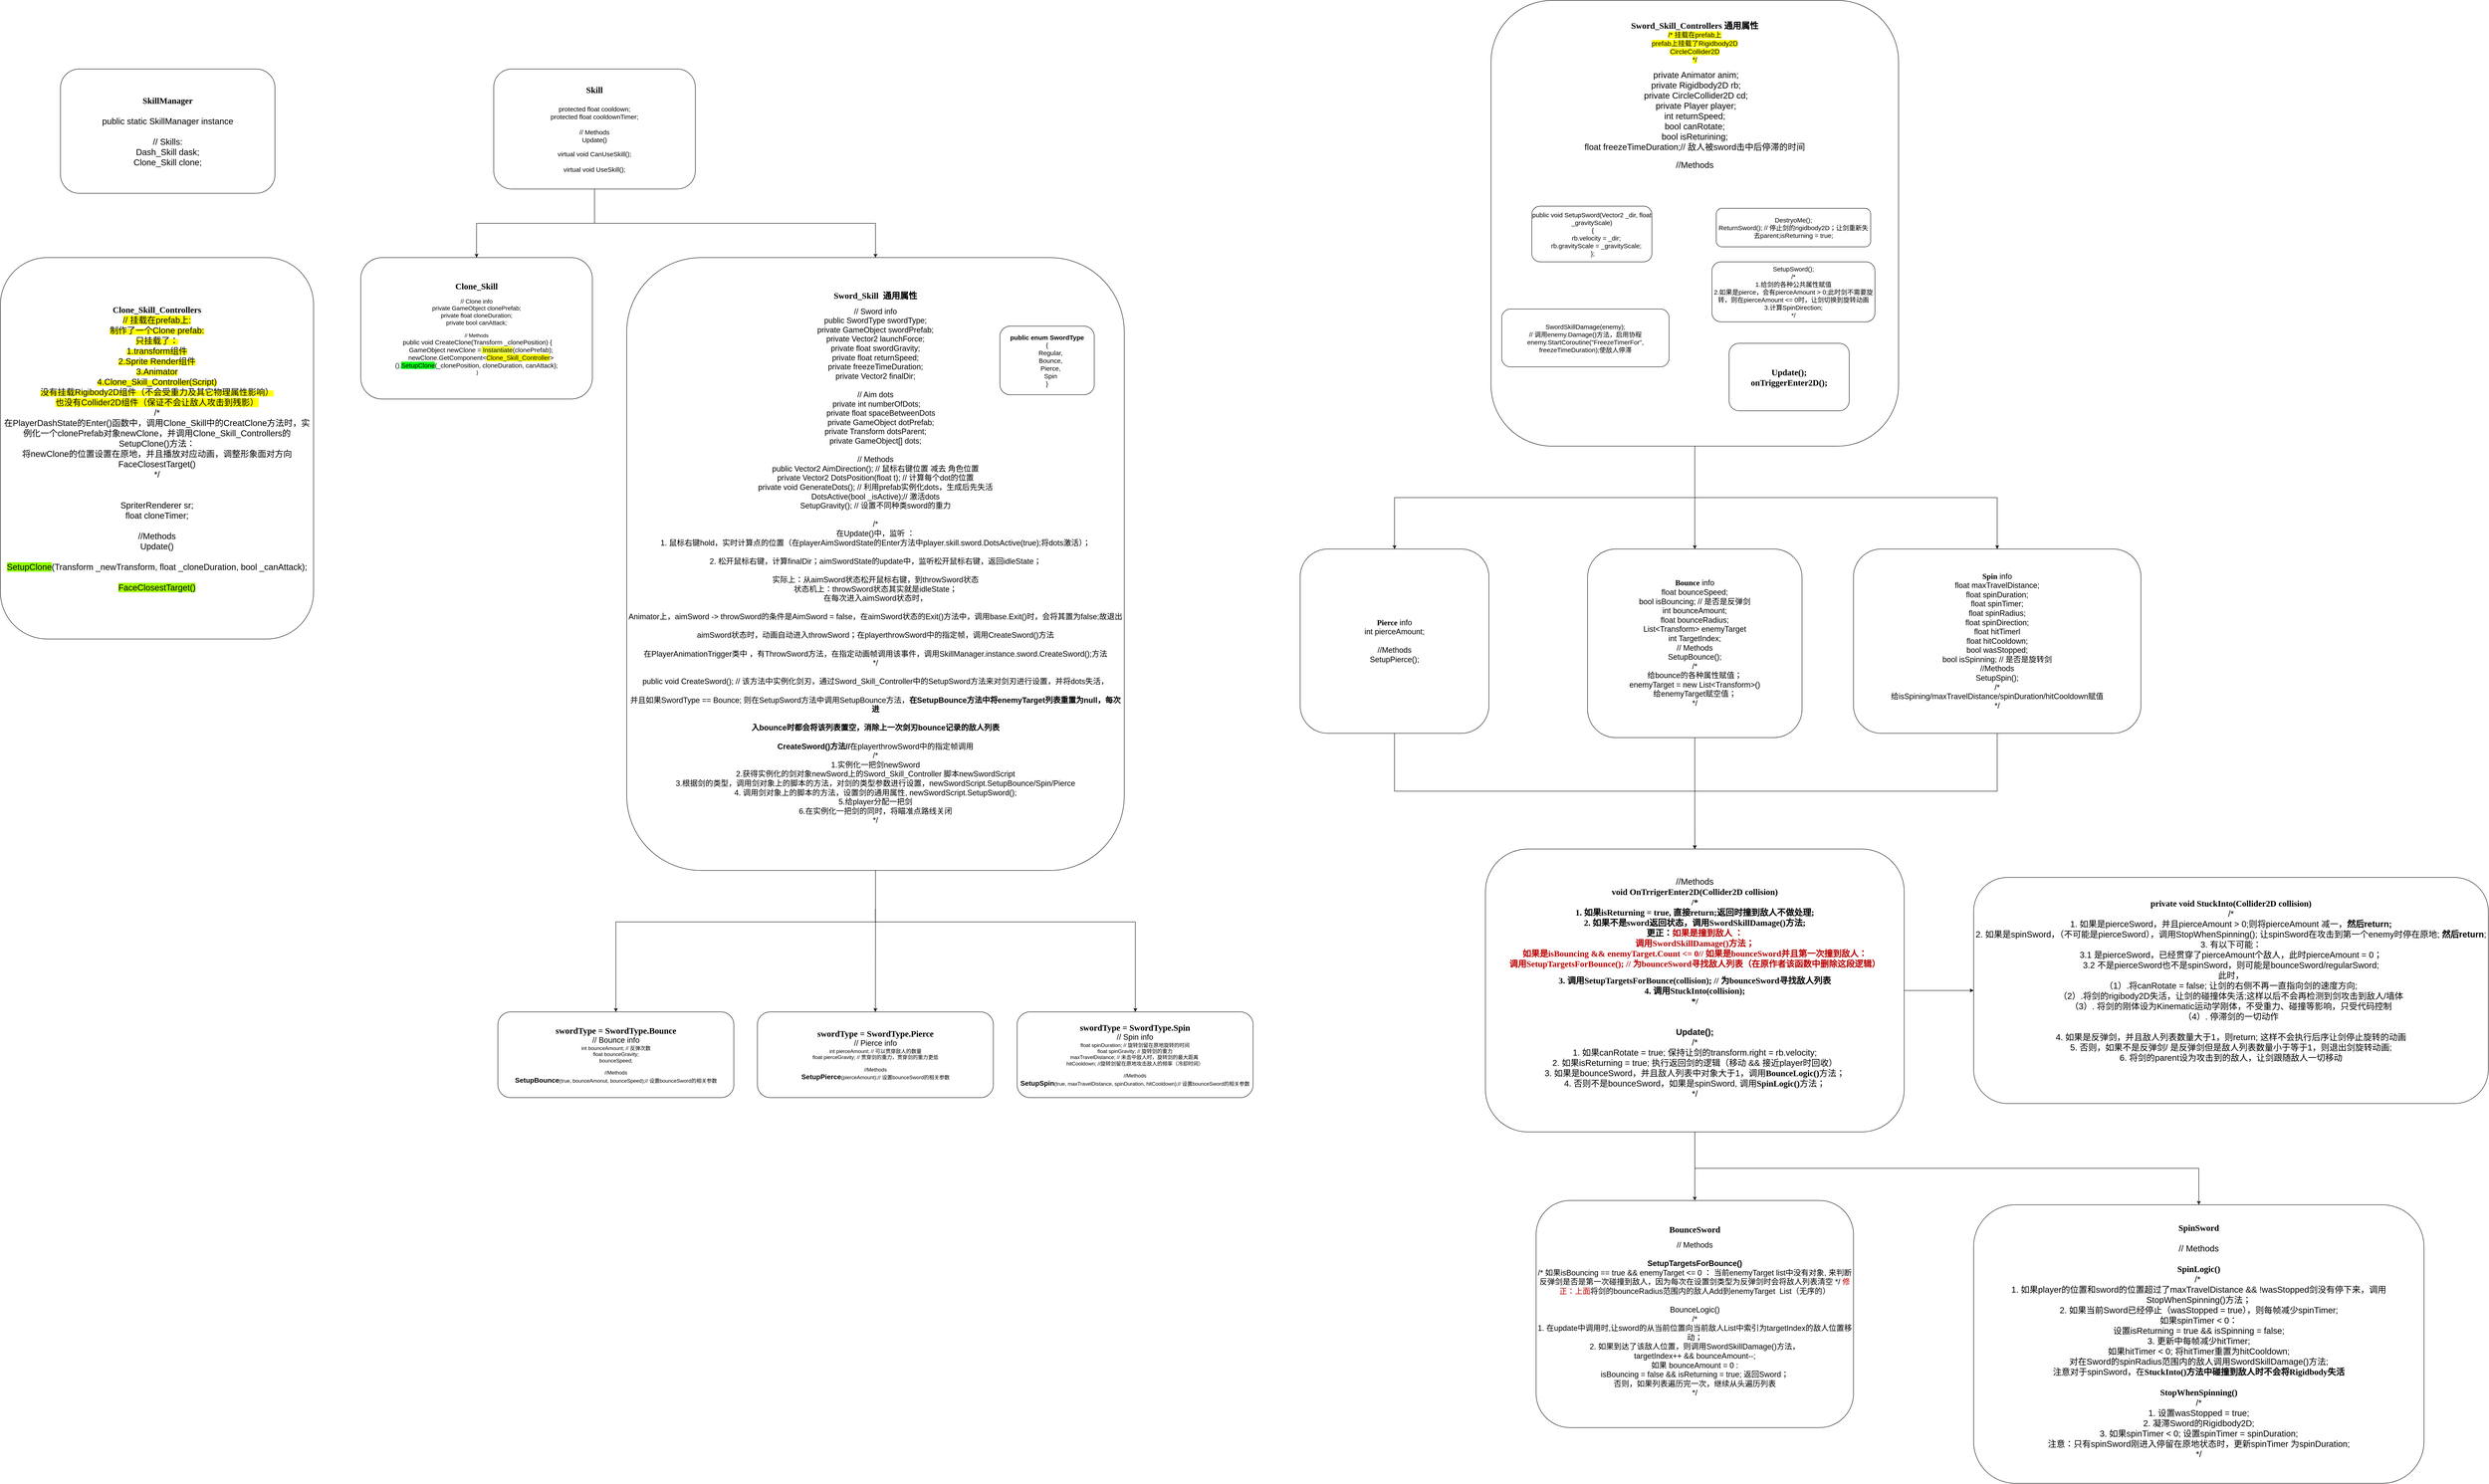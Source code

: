<mxfile version="26.2.13">
  <diagram name="第 1 页" id="-2ZJdPU1EGzkgh0zn1c5">
    <mxGraphModel dx="6414" dy="3759" grid="1" gridSize="10" guides="1" tooltips="1" connect="1" arrows="1" fold="1" page="1" pageScale="1" pageWidth="827" pageHeight="1169" math="0" shadow="0">
      <root>
        <mxCell id="0" />
        <mxCell id="1" parent="0" />
        <mxCell id="gPpyHjLKl8rGHEcK-XGe-1" value="&lt;b&gt;&lt;font face=&quot;Comic Sans MS&quot; style=&quot;font-size: 20px;&quot;&gt;SkillManager&lt;/font&gt;&lt;/b&gt;&lt;div&gt;&lt;font style=&quot;font-size: 20px;&quot; face=&quot;Comic Sans MS&quot;&gt;&lt;b&gt;&lt;br&gt;&lt;/b&gt;&lt;/font&gt;&lt;div&gt;&lt;font style=&quot;font-size: 20px;&quot;&gt;public static SkillManager instance&lt;/font&gt;&lt;/div&gt;&lt;div&gt;&lt;font style=&quot;font-size: 20px;&quot;&gt;&lt;br&gt;&lt;/font&gt;&lt;/div&gt;&lt;div&gt;&lt;font style=&quot;font-size: 20px;&quot;&gt;// Skills:&lt;/font&gt;&lt;/div&gt;&lt;div&gt;&lt;font style=&quot;font-size: 20px;&quot;&gt;Dash_Skill dask;&lt;/font&gt;&lt;/div&gt;&lt;div&gt;&lt;font style=&quot;font-size: 20px;&quot;&gt;Clone_Skill clone;&lt;/font&gt;&lt;/div&gt;&lt;/div&gt;" style="rounded=1;whiteSpace=wrap;html=1;" vertex="1" parent="1">
          <mxGeometry x="-990" y="30" width="500" height="290" as="geometry" />
        </mxCell>
        <mxCell id="gPpyHjLKl8rGHEcK-XGe-7" style="edgeStyle=orthogonalEdgeStyle;rounded=0;orthogonalLoop=1;jettySize=auto;html=1;" edge="1" parent="1" source="gPpyHjLKl8rGHEcK-XGe-6" target="gPpyHjLKl8rGHEcK-XGe-2">
          <mxGeometry relative="1" as="geometry" />
        </mxCell>
        <mxCell id="gPpyHjLKl8rGHEcK-XGe-11" style="edgeStyle=orthogonalEdgeStyle;rounded=0;orthogonalLoop=1;jettySize=auto;html=1;" edge="1" parent="1" source="gPpyHjLKl8rGHEcK-XGe-6" target="gPpyHjLKl8rGHEcK-XGe-9">
          <mxGeometry relative="1" as="geometry" />
        </mxCell>
        <mxCell id="gPpyHjLKl8rGHEcK-XGe-6" value="&lt;font face=&quot;Comic Sans MS&quot;&gt;&lt;span style=&quot;font-size: 20px;&quot;&gt;&lt;b&gt;Skill&lt;/b&gt;&lt;/span&gt;&lt;/font&gt;&lt;div&gt;&lt;font face=&quot;Comic Sans MS&quot;&gt;&lt;span style=&quot;font-size: 20px;&quot;&gt;&lt;b&gt;&lt;br&gt;&lt;/b&gt;&lt;/span&gt;&lt;/font&gt;&lt;div&gt;&lt;font style=&quot;font-size: 15px;&quot;&gt;protected float cooldown;&lt;/font&gt;&lt;/div&gt;&lt;div&gt;&lt;font style=&quot;font-size: 15px;&quot;&gt;protected float cooldownTimer;&lt;/font&gt;&lt;/div&gt;&lt;div&gt;&lt;font style=&quot;font-size: 15px;&quot;&gt;&lt;br&gt;&lt;/font&gt;&lt;/div&gt;&lt;div&gt;&lt;span style=&quot;font-size: 15px;&quot;&gt;// Methods&lt;/span&gt;&lt;/div&gt;&lt;div&gt;&lt;span style=&quot;font-size: 15px;&quot;&gt;Update()&lt;/span&gt;&lt;/div&gt;&lt;div&gt;&lt;br&gt;&lt;/div&gt;&lt;div&gt;&lt;font style=&quot;font-size: 15px;&quot;&gt;virtual void CanUseSkill();&lt;/font&gt;&lt;/div&gt;&lt;div&gt;&lt;span style=&quot;font-size: 15px;&quot;&gt;&lt;br&gt;&lt;/span&gt;&lt;/div&gt;&lt;div&gt;&lt;span style=&quot;font-size: 15px;&quot;&gt;virtual void UseSkill();&lt;/span&gt;&lt;/div&gt;&lt;/div&gt;" style="rounded=1;whiteSpace=wrap;html=1;" vertex="1" parent="1">
          <mxGeometry x="20" y="30" width="470" height="280" as="geometry" />
        </mxCell>
        <mxCell id="gPpyHjLKl8rGHEcK-XGe-2" value="&lt;font face=&quot;Comic Sans MS&quot; style=&quot;font-size: 20px;&quot;&gt;&lt;b&gt;Clone_Skill&lt;/b&gt;&lt;/font&gt;&lt;div&gt;&lt;br&gt;&lt;/div&gt;&lt;div&gt;&lt;font style=&quot;font-size: 14px;&quot;&gt;// Clone info&lt;/font&gt;&lt;/div&gt;&lt;div&gt;&lt;font style=&quot;font-size: 14px;&quot;&gt;private GameObject clonePrefab;&lt;/font&gt;&lt;/div&gt;&lt;div&gt;&lt;font style=&quot;font-size: 14px;&quot;&gt;private float cloneDuration;&lt;/font&gt;&lt;/div&gt;&lt;div&gt;&lt;font style=&quot;font-size: 14px;&quot;&gt;private bool canAttack;&lt;/font&gt;&lt;/div&gt;&lt;div&gt;&lt;br&gt;&lt;/div&gt;&lt;div&gt;// Methods&lt;/div&gt;&lt;div&gt;&lt;div&gt;&lt;font style=&quot;font-size: 15px;&quot;&gt;&amp;nbsp;public void CreateClone(Transform _clonePosition)&lt;span style=&quot;background-color: transparent; color: light-dark(rgb(0, 0, 0), rgb(255, 255, 255));&quot;&gt;&amp;nbsp;{&lt;/span&gt;&lt;/font&gt;&lt;/div&gt;&lt;div&gt;&lt;font style=&quot;font-size: 15px;&quot;&gt;&amp;nbsp; &amp;nbsp; &amp;nbsp;GameObject newClone =&lt;span style=&quot;background-color: rgb(241, 255, 57);&quot;&gt; Instantiate&lt;/span&gt;(clonePrefab);&lt;/font&gt;&lt;/div&gt;&lt;div&gt;&lt;font style=&quot;font-size: 15px;&quot;&gt;&amp;nbsp; &amp;nbsp; &amp;nbsp;newClone.GetComponent&amp;lt;&lt;span style=&quot;background-color: rgb(255, 255, 0);&quot;&gt;Clone_Skill_Controller&lt;/span&gt;&amp;gt;().&lt;span style=&quot;background-color: rgb(1, 255, 18);&quot;&gt;SetupClone&lt;/span&gt;(_clonePosition, cloneDuration, canAttack);&lt;/font&gt;&lt;/div&gt;&lt;div&gt;&amp;nbsp;}&lt;/div&gt;&lt;/div&gt;" style="whiteSpace=wrap;html=1;rounded=1;" vertex="1" parent="1">
          <mxGeometry x="-290" y="470" width="540" height="330" as="geometry" />
        </mxCell>
        <mxCell id="gPpyHjLKl8rGHEcK-XGe-5" value="&lt;font face=&quot;Comic Sans MS&quot; style=&quot;font-size: 20px;&quot;&gt;&lt;b style=&quot;&quot;&gt;Clone_Skill_Controllers&lt;/b&gt;&lt;/font&gt;&lt;div&gt;&lt;font style=&quot;background-color: light-dark(rgb(255, 255, 0), rgb(237, 237, 237)); font-size: 20px;&quot;&gt;// 挂载在prefab上:&lt;br&gt;&lt;/font&gt;&lt;/div&gt;&lt;div&gt;&lt;span style=&quot;background-color: rgb(255, 255, 0);&quot;&gt;&lt;font style=&quot;font-size: 20px;&quot;&gt;制作了一个Clone prefab:&lt;/font&gt;&lt;/span&gt;&lt;/div&gt;&lt;div&gt;&lt;span style=&quot;background-color: rgb(255, 255, 0);&quot;&gt;&lt;font style=&quot;font-size: 20px;&quot;&gt;只挂载了：&lt;/font&gt;&lt;/span&gt;&lt;/div&gt;&lt;div&gt;&lt;span style=&quot;background-color: rgb(255, 255, 0);&quot;&gt;&lt;font style=&quot;font-size: 20px;&quot;&gt;1.transform组件&lt;/font&gt;&lt;/span&gt;&lt;/div&gt;&lt;div&gt;&lt;span style=&quot;background-color: rgb(255, 255, 0);&quot;&gt;&lt;font style=&quot;font-size: 20px;&quot;&gt;2.Sprite Render组件&lt;/font&gt;&lt;/span&gt;&lt;/div&gt;&lt;div&gt;&lt;span style=&quot;background-color: rgb(255, 255, 0);&quot;&gt;&lt;font style=&quot;font-size: 20px;&quot;&gt;3.Animator&lt;/font&gt;&lt;/span&gt;&lt;/div&gt;&lt;div&gt;&lt;span style=&quot;background-color: rgb(255, 255, 0);&quot;&gt;&lt;font style=&quot;font-size: 20px;&quot;&gt;4.Clone_Skill_Controller(Script)&lt;/font&gt;&lt;/span&gt;&lt;/div&gt;&lt;div&gt;&lt;span style=&quot;background-color: rgb(255, 255, 0);&quot;&gt;&lt;font style=&quot;font-size: 20px;&quot;&gt;没有挂载Rigibody2D组件（不会受重力及其它物理属性影响）&lt;/font&gt;&lt;/span&gt;&lt;/div&gt;&lt;div&gt;&lt;span style=&quot;font-size: 20px; background-color: rgb(255, 255, 0);&quot;&gt;也没有Collider2D组件（保证不会让敌人攻击到残影）&lt;/span&gt;&lt;/div&gt;&lt;div&gt;&lt;font style=&quot;font-size: 20px;&quot;&gt;/*&lt;/font&gt;&lt;/div&gt;&lt;div&gt;&lt;font style=&quot;font-size: 20px;&quot;&gt;在PlayerDashState的Enter()函数中，调用Clone_Skill中的CreatClone方法时，实例化一个clonePrefab对象newClone，并调用Clone_Skill_Controllers的SetupClone()方法：&lt;/font&gt;&lt;/div&gt;&lt;div&gt;&lt;font style=&quot;font-size: 20px;&quot;&gt;将newClone的位置设置在原地，并且播放对应动画，调整形象面对方向FaceClosestTarget()&lt;/font&gt;&lt;/div&gt;&lt;div&gt;&lt;font style=&quot;font-size: 20px;&quot;&gt;*/&lt;/font&gt;&lt;/div&gt;&lt;div&gt;&lt;font style=&quot;font-size: 20px;&quot;&gt;&lt;br&gt;&lt;/font&gt;&lt;/div&gt;&lt;div&gt;&lt;font style=&quot;font-size: 20px;&quot;&gt;&lt;br&gt;&lt;/font&gt;&lt;/div&gt;&lt;div&gt;&lt;span style=&quot;background-color: transparent; color: light-dark(rgb(0, 0, 0), rgb(255, 255, 255));&quot;&gt;&lt;font style=&quot;font-size: 20px;&quot;&gt;SpriterRenderer sr;&lt;/font&gt;&lt;/span&gt;&lt;/div&gt;&lt;div&gt;&lt;span style=&quot;background-color: transparent; color: light-dark(rgb(0, 0, 0), rgb(255, 255, 255));&quot;&gt;&lt;font style=&quot;font-size: 20px;&quot;&gt;float cloneTimer;&lt;/font&gt;&lt;/span&gt;&lt;/div&gt;&lt;div&gt;&lt;span style=&quot;background-color: transparent; color: light-dark(rgb(0, 0, 0), rgb(255, 255, 255));&quot;&gt;&lt;font style=&quot;font-size: 20px;&quot;&gt;&lt;br&gt;&lt;/font&gt;&lt;/span&gt;&lt;/div&gt;&lt;div&gt;&lt;span style=&quot;background-color: transparent; color: light-dark(rgb(0, 0, 0), rgb(255, 255, 255));&quot;&gt;&lt;font style=&quot;font-size: 20px;&quot;&gt;//Methods&lt;/font&gt;&lt;/span&gt;&lt;/div&gt;&lt;div&gt;&lt;span style=&quot;background-color: transparent; color: light-dark(rgb(0, 0, 0), rgb(255, 255, 255));&quot;&gt;&lt;font style=&quot;font-size: 20px;&quot;&gt;Update()&lt;/font&gt;&lt;/span&gt;&lt;/div&gt;&lt;div&gt;&lt;font style=&quot;font-size: 20px;&quot;&gt;&lt;br&gt;&lt;/font&gt;&lt;/div&gt;&lt;div&gt;&lt;span style=&quot;color: light-dark(rgb(0, 0, 0), rgb(255, 255, 255));&quot;&gt;&lt;font style=&quot;font-size: 20px;&quot;&gt;&lt;span style=&quot;background-color: rgb(146, 255, 3);&quot;&gt;SetupClone&lt;/span&gt;(Transform _newTransform, float _cloneDuration, bool _canAttack);&lt;/font&gt;&lt;/span&gt;&lt;/div&gt;&lt;div&gt;&lt;span style=&quot;background-color: transparent;&quot;&gt;&lt;font style=&quot;font-size: 20px;&quot;&gt;&lt;br&gt;&lt;/font&gt;&lt;/span&gt;&lt;/div&gt;&lt;div&gt;&lt;font style=&quot;background-color: rgb(162, 255, 3); font-size: 20px;&quot;&gt;FaceClosestTarget()&lt;/font&gt;&lt;/div&gt;" style="whiteSpace=wrap;html=1;rounded=1;" vertex="1" parent="1">
          <mxGeometry x="-1130" y="470" width="730" height="890" as="geometry" />
        </mxCell>
        <mxCell id="gPpyHjLKl8rGHEcK-XGe-13" value="" style="edgeStyle=orthogonalEdgeStyle;rounded=0;orthogonalLoop=1;jettySize=auto;html=1;exitX=0.5;exitY=1;exitDx=0;exitDy=0;" edge="1" parent="1" target="gPpyHjLKl8rGHEcK-XGe-12">
          <mxGeometry relative="1" as="geometry">
            <mxPoint x="909.75" y="1990" as="sourcePoint" />
            <Array as="points">
              <mxPoint x="909.75" y="2020" />
              <mxPoint x="304.75" y="2020" />
            </Array>
          </mxGeometry>
        </mxCell>
        <mxCell id="gPpyHjLKl8rGHEcK-XGe-15" value="" style="edgeStyle=orthogonalEdgeStyle;rounded=0;orthogonalLoop=1;jettySize=auto;html=1;entryX=0.5;entryY=0;entryDx=0;entryDy=0;exitX=0.5;exitY=1;exitDx=0;exitDy=0;" edge="1" parent="1" source="gPpyHjLKl8rGHEcK-XGe-9" target="gPpyHjLKl8rGHEcK-XGe-24">
          <mxGeometry relative="1" as="geometry">
            <mxPoint x="909.75" y="1990" as="sourcePoint" />
            <mxPoint x="494.75" y="2230" as="targetPoint" />
          </mxGeometry>
        </mxCell>
        <mxCell id="gPpyHjLKl8rGHEcK-XGe-17" value="" style="edgeStyle=orthogonalEdgeStyle;rounded=0;orthogonalLoop=1;jettySize=auto;html=1;" edge="1" parent="1" target="gPpyHjLKl8rGHEcK-XGe-25">
          <mxGeometry relative="1" as="geometry">
            <mxPoint x="909.75" y="1990" as="sourcePoint" />
            <mxPoint x="1240.75" y="2070" as="targetPoint" />
            <Array as="points">
              <mxPoint x="909.75" y="2020" />
              <mxPoint x="1515.75" y="2020" />
            </Array>
          </mxGeometry>
        </mxCell>
        <mxCell id="gPpyHjLKl8rGHEcK-XGe-9" value="&lt;font face=&quot;Comic Sans MS&quot; style=&quot;font-size: 20px;&quot;&gt;&lt;b&gt;Sword_Skill&amp;nbsp; 通用属性&lt;/b&gt;&lt;/font&gt;&lt;div&gt;&lt;br&gt;&lt;/div&gt;&lt;div&gt;&lt;font style=&quot;font-size: 18px;&quot;&gt;// Sword info&lt;/font&gt;&lt;/div&gt;&lt;div&gt;&lt;font style=&quot;font-size: 18px;&quot;&gt;public SwordType swordType;&lt;/font&gt;&lt;/div&gt;&lt;div&gt;&lt;font style=&quot;font-size: 18px;&quot;&gt;private GameObject swordPrefab;&lt;/font&gt;&lt;/div&gt;&lt;div&gt;&lt;font style=&quot;font-size: 18px;&quot;&gt;private Vector2 launchForce;&lt;/font&gt;&lt;/div&gt;&lt;div&gt;&lt;font style=&quot;font-size: 18px;&quot;&gt;private float swordGravity;&lt;/font&gt;&lt;/div&gt;&lt;div&gt;&lt;font style=&quot;font-size: 18px;&quot;&gt;private float returnSpeed;&lt;/font&gt;&lt;/div&gt;&lt;div&gt;&lt;font style=&quot;font-size: 18px;&quot;&gt;private freezeTimeDuration;&lt;/font&gt;&lt;/div&gt;&lt;div&gt;&lt;font style=&quot;font-size: 18px;&quot;&gt;private Vector2 finalDir;&lt;/font&gt;&lt;/div&gt;&lt;div&gt;&lt;font style=&quot;font-size: 18px;&quot;&gt;&lt;br&gt;&lt;/font&gt;&lt;/div&gt;&lt;div&gt;&lt;font style=&quot;font-size: 18px;&quot;&gt;// Aim dots&lt;/font&gt;&lt;/div&gt;&lt;div&gt;&lt;div&gt;&lt;font style=&quot;font-size: 18px;&quot;&gt;&lt;font style=&quot;&quot;&gt;&amp;nbsp;&lt;/font&gt;&lt;span style=&quot;background-color: transparent;&quot;&gt;private int numberOfDots;&lt;/span&gt;&lt;/font&gt;&lt;/div&gt;&lt;div&gt;&lt;font style=&quot;font-size: 18px;&quot;&gt;&lt;font style=&quot;&quot;&gt;&amp;nbsp; &amp;nbsp; &amp;nbsp;&lt;/font&gt;&lt;span style=&quot;background-color: transparent;&quot;&gt;private float spaceBetweenDots&lt;/span&gt;&lt;/font&gt;&lt;/div&gt;&lt;div&gt;&lt;font style=&quot;font-size: 18px;&quot;&gt;&amp;nbsp; &amp;nbsp; &amp;nbsp;private GameObject dotPrefab;&lt;br&gt;&lt;/font&gt;&lt;/div&gt;&lt;/div&gt;&lt;div&gt;&lt;font style=&quot;font-size: 18px;&quot;&gt;private Transform dotsParent;&lt;/font&gt;&lt;/div&gt;&lt;div&gt;&lt;font style=&quot;font-size: 18px;&quot;&gt;private GameObject[] dots;&lt;/font&gt;&lt;/div&gt;&lt;div&gt;&lt;font style=&quot;font-size: 18px;&quot;&gt;&lt;br&gt;&lt;/font&gt;&lt;/div&gt;&lt;div&gt;&lt;font style=&quot;font-size: 18px;&quot;&gt;// Methods&lt;/font&gt;&lt;/div&gt;&lt;div&gt;&lt;font style=&quot;font-size: 18px;&quot;&gt;public Vector2 AimDirection(); // 鼠标右键位置 减去 角色位置&lt;/font&gt;&lt;/div&gt;&lt;div&gt;&lt;font style=&quot;font-size: 18px;&quot;&gt;private Vector2 DotsPosition(float t); // 计算每个dot的位置&lt;/font&gt;&lt;/div&gt;&lt;div&gt;&lt;font style=&quot;font-size: 18px;&quot;&gt;private void GenerateDots(); // 利用prefab实例化dots，生成后先失活&lt;/font&gt;&lt;/div&gt;&lt;div&gt;&lt;font style=&quot;font-size: 18px;&quot;&gt;DotsActive(bool _isActive);// 激活dots&lt;/font&gt;&lt;/div&gt;&lt;div&gt;&lt;font style=&quot;font-size: 18px;&quot;&gt;SetupGravity(); // 设置不同种类sword的重力&lt;/font&gt;&lt;/div&gt;&lt;div&gt;&lt;font style=&quot;font-size: 18px;&quot;&gt;&lt;br&gt;&lt;/font&gt;&lt;/div&gt;&lt;div&gt;&lt;font style=&quot;font-size: 18px;&quot;&gt;/*&lt;/font&gt;&lt;/div&gt;&lt;div&gt;&lt;font style=&quot;font-size: 18px;&quot;&gt;在Update()中，监听 ：&lt;/font&gt;&lt;/div&gt;&lt;div&gt;&lt;font style=&quot;font-size: 18px;&quot;&gt;1. 鼠标右键hold，实时计算点的位置（在playerAimSwordState的Enter方法中&lt;span style=&quot;background-color: transparent;&quot;&gt;player.skill.sword.DotsActive(true);将dots激活&lt;/span&gt;&lt;span style=&quot;background-color: transparent; color: light-dark(rgb(0, 0, 0), rgb(255, 255, 255));&quot;&gt;）；&lt;/span&gt;&lt;/font&gt;&lt;/div&gt;&lt;div&gt;&lt;span style=&quot;background-color: transparent; color: light-dark(rgb(0, 0, 0), rgb(255, 255, 255));&quot;&gt;&lt;font style=&quot;font-size: 18px;&quot;&gt;&lt;br&gt;&lt;/font&gt;&lt;/span&gt;&lt;/div&gt;&lt;div&gt;&lt;span style=&quot;background-color: transparent; color: light-dark(rgb(0, 0, 0), rgb(255, 255, 255));&quot;&gt;&lt;font style=&quot;font-size: 18px;&quot;&gt;2. 松开鼠标右键，计算finalDir；aimSwordState的update中，监听松开鼠标右键，返回idleState；&lt;/font&gt;&lt;/span&gt;&lt;/div&gt;&lt;div&gt;&lt;span style=&quot;background-color: transparent; color: light-dark(rgb(0, 0, 0), rgb(255, 255, 255));&quot;&gt;&lt;font style=&quot;font-size: 18px;&quot;&gt;&lt;br&gt;&lt;/font&gt;&lt;/span&gt;&lt;/div&gt;&lt;div&gt;&lt;span style=&quot;background-color: transparent; color: light-dark(rgb(0, 0, 0), rgb(255, 255, 255));&quot;&gt;&lt;font style=&quot;font-size: 18px;&quot;&gt;实际上：从aimSword状态松开鼠标右键，到throwSword状态&lt;/font&gt;&lt;/span&gt;&lt;/div&gt;&lt;div&gt;&lt;span style=&quot;background-color: transparent; color: light-dark(rgb(0, 0, 0), rgb(255, 255, 255));&quot;&gt;&lt;font style=&quot;font-size: 18px;&quot;&gt;状态机上：throwSword状态其实就是idleState；&lt;/font&gt;&lt;/span&gt;&lt;/div&gt;&lt;div&gt;&lt;span style=&quot;background-color: transparent; color: light-dark(rgb(0, 0, 0), rgb(255, 255, 255));&quot;&gt;&lt;font style=&quot;font-size: 18px;&quot;&gt;在每次进入aimSword状态时，&lt;/font&gt;&lt;/span&gt;&lt;/div&gt;&lt;div&gt;&lt;span style=&quot;background-color: transparent; color: light-dark(rgb(0, 0, 0), rgb(255, 255, 255));&quot;&gt;&lt;font style=&quot;font-size: 18px;&quot;&gt;&lt;br&gt;&lt;/font&gt;&lt;/span&gt;&lt;/div&gt;&lt;div&gt;&lt;font style=&quot;font-size: 18px;&quot;&gt;Animator上，aimSword -&amp;gt; throwSword的条件是AimSword = false，在aimSword状态的Exit()方法中，调用base.Exit()时，会将其置为false;故退出&lt;/font&gt;&lt;/div&gt;&lt;div&gt;&lt;font style=&quot;font-size: 18px;&quot;&gt;&lt;br&gt;&lt;/font&gt;&lt;/div&gt;&lt;div&gt;&lt;font style=&quot;font-size: 18px;&quot;&gt;aimSword状态时，动画自动进入throwSword；在playerthrowSword中的指定帧，调用CreateSword()方法&lt;/font&gt;&lt;/div&gt;&lt;div&gt;&lt;font style=&quot;font-size: 18px;&quot;&gt;&lt;br&gt;&lt;/font&gt;&lt;/div&gt;&lt;div&gt;&lt;font style=&quot;font-size: 18px;&quot;&gt;在PlayerAnimationTrigger类中 ，有ThrowSword方法，在指定动画帧调用该事件，调用&lt;span style=&quot;background-color: transparent;&quot;&gt;SkillManager.instance.sword.CreateSword();方法&lt;/span&gt;&lt;/font&gt;&lt;/div&gt;&lt;div&gt;&lt;font style=&quot;font-size: 18px;&quot;&gt;*/&lt;/font&gt;&lt;/div&gt;&lt;div&gt;&lt;font style=&quot;font-size: 18px;&quot;&gt;&lt;br&gt;&lt;/font&gt;&lt;/div&gt;&lt;div&gt;&lt;font style=&quot;font-size: 18px;&quot;&gt;public void CreateSword(); // 该方法中实例化剑刃，通过&lt;span style=&quot;background-color: transparent;&quot;&gt;Sword_Skill_Controller中的SetupSword方法来对剑刃进行设置，并将dots失活，&lt;/span&gt;&lt;/font&gt;&lt;/div&gt;&lt;div&gt;&lt;font style=&quot;font-size: 18px;&quot;&gt;&lt;span style=&quot;background-color: transparent;&quot;&gt;&lt;br&gt;&lt;/span&gt;&lt;/font&gt;&lt;/div&gt;&lt;div&gt;&lt;font style=&quot;font-size: 18px;&quot;&gt;&lt;span style=&quot;background-color: transparent;&quot;&gt;并且如果SwordType == Bounce; 则在SetupSword方法中调用SetupBounce方法，&lt;b&gt;在SetupBounce方法中将enemyTarget列表重置为null，每次进&lt;/b&gt;&lt;/span&gt;&lt;/font&gt;&lt;/div&gt;&lt;div&gt;&lt;font style=&quot;font-size: 18px;&quot;&gt;&lt;span style=&quot;background-color: transparent;&quot;&gt;&lt;b&gt;&lt;br&gt;&lt;/b&gt;&lt;/span&gt;&lt;/font&gt;&lt;/div&gt;&lt;div&gt;&lt;font style=&quot;font-size: 18px;&quot;&gt;&lt;span style=&quot;background-color: transparent;&quot;&gt;&lt;b&gt;入bounce时都会将该列表置空，消除上一次剑刃bounce记录的敌人列表&lt;/b&gt;&lt;/span&gt;&lt;/font&gt;&lt;/div&gt;&lt;div&gt;&lt;font style=&quot;font-size: 18px;&quot;&gt;&lt;span style=&quot;background-color: transparent;&quot;&gt;&lt;b&gt;&lt;br&gt;&lt;/b&gt;&lt;/span&gt;&lt;/font&gt;&lt;/div&gt;&lt;div&gt;&lt;font style=&quot;font-size: 18px;&quot;&gt;&lt;span style=&quot;background-color: transparent;&quot;&gt;&lt;b&gt;CreateSword()方法//&lt;/b&gt;&lt;/span&gt;&lt;/font&gt;&lt;span style=&quot;font-size: 18px; background-color: transparent; color: light-dark(rgb(0, 0, 0), rgb(255, 255, 255));&quot;&gt;在playerthrowSword中的指定帧调用&lt;/span&gt;&lt;/div&gt;&lt;div&gt;&lt;span style=&quot;font-size: 18px; background-color: transparent; color: light-dark(rgb(0, 0, 0), rgb(255, 255, 255));&quot;&gt;/*&lt;/span&gt;&lt;/div&gt;&lt;div&gt;&lt;span style=&quot;font-size: 18px; background-color: transparent; color: light-dark(rgb(0, 0, 0), rgb(255, 255, 255));&quot;&gt;1.实例化一把剑newSword&lt;/span&gt;&lt;/div&gt;&lt;div&gt;&lt;span style=&quot;font-size: 18px; background-color: transparent; color: light-dark(rgb(0, 0, 0), rgb(255, 255, 255));&quot;&gt;2.获得实例化的剑对象newSword上的Sword_Skill_Controller 脚本newSwordScript&lt;/span&gt;&lt;/div&gt;&lt;div&gt;&lt;span style=&quot;font-size: 18px; background-color: transparent; color: light-dark(rgb(0, 0, 0), rgb(255, 255, 255));&quot;&gt;3.根据剑的类型，调用剑对象上的脚本的方法，对剑的类型参数进行设置，newSwordScript.SetupBounce/Spin/Pierce&lt;/span&gt;&lt;/div&gt;&lt;div&gt;&lt;span style=&quot;font-size: 18px;&quot;&gt;4. 调用剑对象上的脚本的方法，设置剑的通用属性, newSwordScript.SetupSword();&lt;/span&gt;&lt;/div&gt;&lt;div&gt;&lt;span style=&quot;font-size: 18px;&quot;&gt;5.给player分配一把剑&lt;/span&gt;&lt;/div&gt;&lt;div&gt;&lt;span style=&quot;font-size: 18px;&quot;&gt;6.在实例化一把剑的同时，将瞄准点路线关闭&lt;/span&gt;&lt;/div&gt;&lt;div&gt;&lt;span style=&quot;font-size: 18px;&quot;&gt;*/&lt;/span&gt;&lt;/div&gt;&lt;div&gt;&lt;br&gt;&lt;/div&gt;&lt;div&gt;&lt;br&gt;&lt;/div&gt;" style="whiteSpace=wrap;html=1;rounded=1;" vertex="1" parent="1">
          <mxGeometry x="330" y="470" width="1160" height="1430" as="geometry" />
        </mxCell>
        <mxCell id="gPpyHjLKl8rGHEcK-XGe-27" value="" style="edgeStyle=orthogonalEdgeStyle;rounded=0;orthogonalLoop=1;jettySize=auto;html=1;exitX=0.5;exitY=1;exitDx=0;exitDy=0;" edge="1" parent="1" source="gPpyHjLKl8rGHEcK-XGe-10" target="gPpyHjLKl8rGHEcK-XGe-26">
          <mxGeometry relative="1" as="geometry" />
        </mxCell>
        <mxCell id="gPpyHjLKl8rGHEcK-XGe-30" style="edgeStyle=orthogonalEdgeStyle;rounded=0;orthogonalLoop=1;jettySize=auto;html=1;entryX=0.5;entryY=0;entryDx=0;entryDy=0;" edge="1" parent="1" source="gPpyHjLKl8rGHEcK-XGe-10" target="gPpyHjLKl8rGHEcK-XGe-28">
          <mxGeometry relative="1" as="geometry" />
        </mxCell>
        <mxCell id="gPpyHjLKl8rGHEcK-XGe-31" style="edgeStyle=orthogonalEdgeStyle;rounded=0;orthogonalLoop=1;jettySize=auto;html=1;exitX=0.5;exitY=1;exitDx=0;exitDy=0;" edge="1" parent="1" source="gPpyHjLKl8rGHEcK-XGe-10" target="gPpyHjLKl8rGHEcK-XGe-29">
          <mxGeometry relative="1" as="geometry" />
        </mxCell>
        <mxCell id="gPpyHjLKl8rGHEcK-XGe-10" value="&lt;font face=&quot;Comic Sans MS&quot; style=&quot;font-size: 20px;&quot;&gt;&lt;b&gt;Sword_Skill_Controllers 通用属性&lt;/b&gt;&lt;/font&gt;&lt;div&gt;&lt;font style=&quot;font-size: 16px; background-color: light-dark(rgb(255, 255, 0), rgb(237, 237, 237));&quot;&gt;/* 挂载在prefab上&lt;br&gt;&lt;/font&gt;&lt;/div&gt;&lt;div&gt;&lt;font style=&quot;font-size: 16px; background-color: light-dark(rgb(255, 255, 0), rgb(237, 237, 237));&quot;&gt;prefab上挂载了Rigidbody2D&lt;/font&gt;&lt;/div&gt;&lt;div&gt;&lt;span style=&quot;font-size: 16px; background-color: rgb(255, 255, 0);&quot;&gt;CircleCollider2D&lt;/span&gt;&lt;/div&gt;&lt;div&gt;&lt;font style=&quot;font-size: 16px; background-color: light-dark(rgb(255, 255, 0), rgb(237, 237, 237));&quot;&gt;*/&lt;/font&gt;&lt;/div&gt;&lt;div&gt;&lt;br&gt;&lt;/div&gt;&lt;div&gt;&lt;div&gt;&lt;font style=&quot;font-size: 20px;&quot;&gt;&amp;nbsp;private Animator anim;&lt;/font&gt;&lt;/div&gt;&lt;div&gt;&lt;font style=&quot;font-size: 20px;&quot;&gt;&amp;nbsp;private Rigidbody2D rb;&lt;/font&gt;&lt;/div&gt;&lt;div&gt;&lt;font style=&quot;font-size: 20px;&quot;&gt;&amp;nbsp;private CircleCollider2D cd;&lt;/font&gt;&lt;/div&gt;&lt;div&gt;&lt;font style=&quot;font-size: 20px;&quot;&gt;&amp;nbsp;private Player player;&lt;/font&gt;&lt;/div&gt;&lt;/div&gt;&lt;div&gt;&lt;font style=&quot;font-size: 20px;&quot;&gt;int returnSpeed;&lt;/font&gt;&lt;/div&gt;&lt;div&gt;&lt;font style=&quot;font-size: 20px;&quot;&gt;bool canRotate;&lt;/font&gt;&lt;/div&gt;&lt;div&gt;&lt;font style=&quot;font-size: 20px;&quot;&gt;bool isReturining;&lt;/font&gt;&lt;/div&gt;&lt;div&gt;&lt;font style=&quot;font-size: 20px;&quot;&gt;float freezeTimeDuration;// 敌人被sword击中后停滞的时间&lt;/font&gt;&lt;/div&gt;&lt;div&gt;&lt;span style=&quot;font-size: 15px;&quot;&gt;&lt;br&gt;&lt;/span&gt;&lt;/div&gt;&lt;div&gt;&lt;span style=&quot;background-color: transparent; color: light-dark(rgb(0, 0, 0), rgb(255, 255, 255));&quot;&gt;&lt;font style=&quot;font-size: 20px;&quot;&gt;//Methods&lt;/font&gt;&lt;/span&gt;&lt;/div&gt;&lt;div&gt;&lt;div&gt;&lt;span style=&quot;font-size: 15px;&quot;&gt;&amp;nbsp;&lt;/span&gt;&lt;/div&gt;&lt;/div&gt;&lt;div&gt;&lt;br&gt;&lt;/div&gt;&lt;div&gt;&lt;span style=&quot;font-size: 15px;&quot;&gt;&lt;br&gt;&lt;/span&gt;&lt;/div&gt;&lt;div&gt;&lt;br&gt;&lt;/div&gt;&lt;div&gt;&lt;span style=&quot;font-size: 15px;&quot;&gt;&lt;br&gt;&lt;/span&gt;&lt;/div&gt;&lt;div&gt;&lt;br&gt;&lt;/div&gt;" style="whiteSpace=wrap;html=1;rounded=1;spacingTop=-500;" vertex="1" parent="1">
          <mxGeometry x="2344.99" y="-130" width="950.01" height="1040" as="geometry" />
        </mxCell>
        <mxCell id="gPpyHjLKl8rGHEcK-XGe-12" value="&lt;b&gt;&lt;font style=&quot;font-size: 20px;&quot; face=&quot;Comic Sans MS&quot;&gt;swordType = SwordType.Bounce&lt;/font&gt;&lt;/b&gt;&lt;div&gt;&lt;font style=&quot;font-size: 18px;&quot;&gt;// Bounce info&lt;/font&gt;&lt;/div&gt;&lt;div&gt;int bounceAmount; // 反弹次数&lt;/div&gt;&lt;div&gt;float bounceGravity;&lt;/div&gt;&lt;div&gt;bounceSpeed;&lt;/div&gt;&lt;div&gt;&lt;br&gt;&lt;/div&gt;&lt;div&gt;//Methods&lt;/div&gt;&lt;div&gt;&lt;b&gt;&lt;font style=&quot;font-size: 16px;&quot;&gt;SetupBounce&lt;/font&gt;&lt;/b&gt;(true, bounceAmonut, bounceSpeed);// 设置bounceSword的相关参数&lt;/div&gt;" style="whiteSpace=wrap;html=1;rounded=1;" vertex="1" parent="1">
          <mxGeometry x="29.75" y="2230" width="550" height="200" as="geometry" />
        </mxCell>
        <mxCell id="gPpyHjLKl8rGHEcK-XGe-23" value="&lt;div&gt;&lt;b&gt;&lt;font style=&quot;font-size: 15px;&quot;&gt;public enum SwordType&lt;/font&gt;&lt;/b&gt;&lt;/div&gt;&lt;div&gt;&lt;font style=&quot;font-size: 15px;&quot;&gt;{&lt;/font&gt;&lt;/div&gt;&lt;div&gt;&lt;font style=&quot;font-size: 15px;&quot;&gt;&amp;nbsp; &amp;nbsp; Regular,&lt;/font&gt;&lt;/div&gt;&lt;div&gt;&lt;font style=&quot;font-size: 15px;&quot;&gt;&amp;nbsp; &amp;nbsp; Bounce,&lt;/font&gt;&lt;/div&gt;&lt;div&gt;&lt;font style=&quot;font-size: 15px;&quot;&gt;&amp;nbsp; &amp;nbsp; Pierce,&lt;/font&gt;&lt;/div&gt;&lt;div&gt;&lt;font style=&quot;font-size: 15px;&quot;&gt;&amp;nbsp; &amp;nbsp; Spin&lt;/font&gt;&lt;/div&gt;&lt;div&gt;&lt;font style=&quot;font-size: 15px;&quot;&gt;}&lt;/font&gt;&lt;/div&gt;" style="rounded=1;whiteSpace=wrap;html=1;" vertex="1" parent="1">
          <mxGeometry x="1200" y="630" width="220" height="160" as="geometry" />
        </mxCell>
        <mxCell id="gPpyHjLKl8rGHEcK-XGe-24" value="&lt;b&gt;&lt;font style=&quot;font-size: 20px;&quot; face=&quot;Comic Sans MS&quot;&gt;swordType = SwordType.Pierce&lt;/font&gt;&lt;/b&gt;&lt;div&gt;&lt;font style=&quot;font-size: 18px;&quot;&gt;// Pierce info&lt;/font&gt;&lt;/div&gt;&lt;div&gt;int pierceAmount; // 可以贯穿敌人的数量&lt;/div&gt;&lt;div&gt;float pierceGravity; // 贯穿剑的重力，贯穿剑的重力更低&lt;/div&gt;&lt;div&gt;&lt;br&gt;&lt;/div&gt;&lt;div&gt;//Methods&lt;/div&gt;&lt;div&gt;&lt;b&gt;&lt;font style=&quot;font-size: 16px;&quot;&gt;SetupPierce&lt;/font&gt;&lt;/b&gt;(pierceAmount);// 设置bounceSword的相关参数&lt;/div&gt;" style="whiteSpace=wrap;html=1;rounded=1;" vertex="1" parent="1">
          <mxGeometry x="634.75" y="2230" width="550" height="200" as="geometry" />
        </mxCell>
        <mxCell id="gPpyHjLKl8rGHEcK-XGe-25" value="&lt;b&gt;&lt;font style=&quot;font-size: 20px;&quot; face=&quot;Comic Sans MS&quot;&gt;swordType = SwordType.Spin&lt;/font&gt;&lt;/b&gt;&lt;div&gt;&lt;font style=&quot;font-size: 18px;&quot;&gt;// Spin info&lt;/font&gt;&lt;/div&gt;&lt;div&gt;float spinDuration; // 旋转剑留在原地旋转的时间&lt;/div&gt;&lt;div&gt;float spinGravity; // 旋转剑的重力&lt;/div&gt;&lt;div&gt;maxTravelDistance; // 未击中敌人时，旋转剑的最大距离&amp;nbsp;&lt;/div&gt;&lt;div&gt;hitCooldown; //旋转剑留在原地攻击敌人的频率（冷却时间）&lt;/div&gt;&lt;div&gt;&lt;br&gt;&lt;/div&gt;&lt;div&gt;//Methods&lt;/div&gt;&lt;div&gt;&lt;span style=&quot;background-color: transparent; font-size: 16px;&quot;&gt;&lt;b&gt;SetupSpin&lt;/b&gt;&lt;/span&gt;(true, maxTravelDistance, spinDuration, hitCooldown);// 设置bounceSword的相关参数&lt;/div&gt;" style="whiteSpace=wrap;html=1;rounded=1;" vertex="1" parent="1">
          <mxGeometry x="1240.25" y="2230" width="550" height="200" as="geometry" />
        </mxCell>
        <mxCell id="gPpyHjLKl8rGHEcK-XGe-37" style="edgeStyle=orthogonalEdgeStyle;rounded=0;orthogonalLoop=1;jettySize=auto;html=1;entryX=0.5;entryY=0;entryDx=0;entryDy=0;exitX=0.5;exitY=1;exitDx=0;exitDy=0;" edge="1" parent="1" source="gPpyHjLKl8rGHEcK-XGe-26" target="gPpyHjLKl8rGHEcK-XGe-32">
          <mxGeometry relative="1" as="geometry" />
        </mxCell>
        <mxCell id="gPpyHjLKl8rGHEcK-XGe-26" value="&lt;font style=&quot;font-size: 18px;&quot;&gt;&lt;b&gt;&lt;font face=&quot;Comic Sans MS&quot;&gt;Pierce&lt;/font&gt;&lt;/b&gt; info&lt;/font&gt;&lt;div&gt;&lt;font style=&quot;font-size: 18px;&quot;&gt;int pierceAmount;&lt;/font&gt;&lt;/div&gt;&lt;div&gt;&lt;font style=&quot;font-size: 18px;&quot;&gt;&lt;br&gt;&lt;/font&gt;&lt;/div&gt;&lt;div&gt;&lt;font style=&quot;font-size: 18px;&quot;&gt;//Methods&lt;/font&gt;&lt;/div&gt;&lt;div&gt;&lt;font style=&quot;font-size: 18px;&quot;&gt;SetupPierce();&lt;/font&gt;&lt;/div&gt;" style="whiteSpace=wrap;html=1;rounded=1;" vertex="1" parent="1">
          <mxGeometry x="1900" y="1150" width="440" height="430" as="geometry" />
        </mxCell>
        <mxCell id="gPpyHjLKl8rGHEcK-XGe-33" value="" style="edgeStyle=orthogonalEdgeStyle;rounded=0;orthogonalLoop=1;jettySize=auto;html=1;" edge="1" parent="1" source="gPpyHjLKl8rGHEcK-XGe-28" target="gPpyHjLKl8rGHEcK-XGe-32">
          <mxGeometry relative="1" as="geometry" />
        </mxCell>
        <mxCell id="gPpyHjLKl8rGHEcK-XGe-28" value="&lt;font style=&quot;font-size: 18px;&quot;&gt;&lt;b&gt;&lt;font face=&quot;Comic Sans MS&quot;&gt;Bounce&lt;/font&gt;&lt;/b&gt;&amp;nbsp;info&lt;/font&gt;&lt;div&gt;&lt;font style=&quot;font-size: 18px;&quot;&gt;float bounceSpeed;&lt;/font&gt;&lt;/div&gt;&lt;div&gt;&lt;font style=&quot;font-size: 18px;&quot;&gt;bool isBouncing; // 是否是反弹剑&lt;/font&gt;&lt;/div&gt;&lt;div&gt;&lt;font style=&quot;font-size: 18px;&quot;&gt;int bounceAmount;&lt;/font&gt;&lt;/div&gt;&lt;div&gt;&lt;font style=&quot;font-size: 18px;&quot;&gt;float bounceRadius;&lt;/font&gt;&lt;/div&gt;&lt;div&gt;&lt;font style=&quot;font-size: 18px;&quot;&gt;List&amp;lt;Transform&amp;gt; enemyTarget&lt;/font&gt;&lt;/div&gt;&lt;div&gt;&lt;font style=&quot;font-size: 18px;&quot;&gt;int TargetIndex;&lt;/font&gt;&lt;/div&gt;&lt;div&gt;&lt;font style=&quot;font-size: 18px;&quot;&gt;// Methods&lt;/font&gt;&lt;/div&gt;&lt;div&gt;&lt;font style=&quot;font-size: 18px;&quot;&gt;SetupBounce();&lt;/font&gt;&lt;/div&gt;&lt;div&gt;&lt;font style=&quot;font-size: 18px;&quot;&gt;/*&lt;/font&gt;&lt;/div&gt;&lt;div&gt;&lt;span style=&quot;font-size: 18px;&quot;&gt;给bounce的各种属性赋值；&lt;/span&gt;&lt;/div&gt;&lt;div&gt;&lt;span style=&quot;font-size: 18px;&quot;&gt;enemyTarget = new List&amp;lt;Transform&amp;gt;()&lt;br&gt;给enemyTarget赋空值；&lt;/span&gt;&lt;/div&gt;&lt;div&gt;&lt;font style=&quot;font-size: 18px;&quot;&gt;*/&lt;/font&gt;&lt;/div&gt;" style="whiteSpace=wrap;html=1;rounded=1;" vertex="1" parent="1">
          <mxGeometry x="2570" y="1150" width="500" height="440" as="geometry" />
        </mxCell>
        <mxCell id="gPpyHjLKl8rGHEcK-XGe-48" style="edgeStyle=orthogonalEdgeStyle;rounded=0;orthogonalLoop=1;jettySize=auto;html=1;entryX=0.5;entryY=0;entryDx=0;entryDy=0;" edge="1" parent="1" source="gPpyHjLKl8rGHEcK-XGe-29" target="gPpyHjLKl8rGHEcK-XGe-32">
          <mxGeometry relative="1" as="geometry" />
        </mxCell>
        <mxCell id="gPpyHjLKl8rGHEcK-XGe-29" value="&lt;font style=&quot;font-size: 18px;&quot;&gt;&lt;b&gt;&lt;font face=&quot;Comic Sans MS&quot;&gt;Spin&lt;/font&gt;&lt;/b&gt;&amp;nbsp;info&lt;/font&gt;&lt;div&gt;&lt;span style=&quot;font-size: 18px;&quot;&gt;float maxTravelDistance;&lt;/span&gt;&lt;/div&gt;&lt;div&gt;&lt;span style=&quot;font-size: 18px;&quot;&gt;float spinDuration;&lt;/span&gt;&lt;/div&gt;&lt;div&gt;&lt;span style=&quot;font-size: 18px;&quot;&gt;float spinTimer;&lt;/span&gt;&lt;/div&gt;&lt;div&gt;&lt;span style=&quot;font-size: 18px;&quot;&gt;float spinRadius;&lt;/span&gt;&lt;/div&gt;&lt;div&gt;&lt;span style=&quot;font-size: 18px;&quot;&gt;float spinDirection;&lt;/span&gt;&lt;/div&gt;&lt;div&gt;&lt;span style=&quot;font-size: 18px;&quot;&gt;float hitTimerl&lt;/span&gt;&lt;/div&gt;&lt;div&gt;&lt;span style=&quot;font-size: 18px;&quot;&gt;float hitCooldown;&lt;/span&gt;&lt;/div&gt;&lt;div&gt;&lt;span style=&quot;font-size: 18px;&quot;&gt;bool wasStopped;&lt;/span&gt;&lt;/div&gt;&lt;div&gt;&lt;span style=&quot;font-size: 18px;&quot;&gt;bool isSpinning; // 是否是旋转剑&lt;/span&gt;&lt;/div&gt;&lt;div&gt;&lt;span style=&quot;font-size: 18px;&quot;&gt;//Methods&lt;/span&gt;&lt;/div&gt;&lt;div&gt;&lt;span style=&quot;font-size: 18px;&quot;&gt;SetupSpin();&lt;/span&gt;&lt;/div&gt;&lt;div&gt;&lt;span style=&quot;font-size: 18px;&quot;&gt;/*&lt;/span&gt;&lt;/div&gt;&lt;div&gt;&lt;span style=&quot;font-size: 18px;&quot;&gt;给isSpining/maxTravelDistance/spinDuration/hitCooldown赋值&lt;/span&gt;&lt;/div&gt;&lt;div&gt;&lt;span style=&quot;font-size: 18px;&quot;&gt;*/&lt;/span&gt;&lt;/div&gt;" style="whiteSpace=wrap;html=1;rounded=1;" vertex="1" parent="1">
          <mxGeometry x="3190" y="1150" width="670" height="430" as="geometry" />
        </mxCell>
        <mxCell id="gPpyHjLKl8rGHEcK-XGe-39" style="edgeStyle=orthogonalEdgeStyle;rounded=0;orthogonalLoop=1;jettySize=auto;html=1;entryX=0.5;entryY=0;entryDx=0;entryDy=0;" edge="1" parent="1" source="gPpyHjLKl8rGHEcK-XGe-32" target="gPpyHjLKl8rGHEcK-XGe-40">
          <mxGeometry relative="1" as="geometry">
            <mxPoint x="2720" y="2400" as="targetPoint" />
          </mxGeometry>
        </mxCell>
        <mxCell id="gPpyHjLKl8rGHEcK-XGe-42" value="" style="edgeStyle=orthogonalEdgeStyle;rounded=0;orthogonalLoop=1;jettySize=auto;html=1;" edge="1" parent="1" source="gPpyHjLKl8rGHEcK-XGe-32" target="gPpyHjLKl8rGHEcK-XGe-41">
          <mxGeometry relative="1" as="geometry" />
        </mxCell>
        <mxCell id="gPpyHjLKl8rGHEcK-XGe-50" style="edgeStyle=orthogonalEdgeStyle;rounded=0;orthogonalLoop=1;jettySize=auto;html=1;entryX=0.5;entryY=0;entryDx=0;entryDy=0;exitX=0.5;exitY=1;exitDx=0;exitDy=0;" edge="1" parent="1" source="gPpyHjLKl8rGHEcK-XGe-32" target="gPpyHjLKl8rGHEcK-XGe-49">
          <mxGeometry relative="1" as="geometry" />
        </mxCell>
        <mxCell id="gPpyHjLKl8rGHEcK-XGe-32" value="&lt;font style=&quot;font-size: 20px;&quot;&gt;//Methods&lt;/font&gt;&lt;div&gt;&lt;font face=&quot;Comic Sans MS&quot; style=&quot;font-size: 20px;&quot;&gt;&lt;b&gt;void OnTrrigerEnter2D(Collider2D collision)&lt;/b&gt;&lt;/font&gt;&lt;/div&gt;&lt;div&gt;&lt;font face=&quot;Comic Sans MS&quot; style=&quot;font-size: 20px;&quot;&gt;&lt;b&gt;/*&lt;/b&gt;&lt;/font&gt;&lt;/div&gt;&lt;div&gt;&lt;font face=&quot;Comic Sans MS&quot; style=&quot;font-size: 20px;&quot;&gt;&lt;b&gt;1. 如果isReturning = true, 直接return;返回时撞到敌人不做处理;&lt;/b&gt;&lt;/font&gt;&lt;/div&gt;&lt;div&gt;&lt;font face=&quot;Comic Sans MS&quot; style=&quot;font-size: 20px;&quot;&gt;&lt;b&gt;2. 如果不是sword返回状态，调用&lt;/b&gt;&lt;/font&gt;&lt;span style=&quot;background-color: transparent; font-size: 20px;&quot;&gt;&lt;font face=&quot;Comic Sans MS&quot;&gt;&lt;b&gt;SwordSkillDamage()方法;&lt;/b&gt;&lt;/font&gt;&lt;/span&gt;&lt;/div&gt;&lt;div&gt;&lt;span style=&quot;background-color: transparent; font-size: 20px;&quot;&gt;&lt;font face=&quot;Comic Sans MS&quot;&gt;&lt;b&gt;更正：&lt;font color=&quot;#ba0000&quot;&gt;如果是撞到敌人 ：&lt;/font&gt;&lt;/b&gt;&lt;/font&gt;&lt;/span&gt;&lt;/div&gt;&lt;div&gt;&lt;span style=&quot;background-color: transparent; font-size: 20px;&quot;&gt;&lt;font face=&quot;Comic Sans MS&quot;&gt;&lt;b&gt;&lt;font color=&quot;#ba0000&quot;&gt;调用SwordSkillDamage()方法；&lt;/font&gt;&lt;/b&gt;&lt;/font&gt;&lt;/span&gt;&lt;/div&gt;&lt;div&gt;&lt;span style=&quot;background-color: transparent; font-size: 20px;&quot;&gt;&lt;font face=&quot;Comic Sans MS&quot;&gt;&lt;b&gt;&lt;font color=&quot;#ba0000&quot;&gt;如果是isBouncing &amp;amp;&amp;amp;&amp;nbsp;&lt;/font&gt;&lt;/b&gt;&lt;/font&gt;&lt;/span&gt;&lt;span style=&quot;background-color: transparent; font-size: 20px;&quot;&gt;&lt;font face=&quot;Comic Sans MS&quot; color=&quot;#ba0000&quot;&gt;&lt;b&gt;enemyTarget.Count &amp;lt;= 0// 如果是bounceSword并且第一次撞到敌人：&lt;/b&gt;&lt;/font&gt;&lt;/span&gt;&lt;/div&gt;&lt;div&gt;&lt;span style=&quot;background-color: transparent; font-size: 20px;&quot;&gt;&lt;font face=&quot;Comic Sans MS&quot; color=&quot;#ba0000&quot;&gt;&lt;b&gt;调用SetupTargetsForBounce(); // 为bounceSword寻找敌人列表（在原作者该函数中删除这段逻辑）&lt;/b&gt;&lt;/font&gt;&lt;/span&gt;&lt;/div&gt;&lt;div&gt;&lt;br&gt;&lt;/div&gt;&lt;div&gt;&lt;span style=&quot;background-color: transparent; font-size: 20px;&quot;&gt;&lt;font face=&quot;Comic Sans MS&quot;&gt;&lt;b&gt;3. 调用&lt;/b&gt;&lt;/font&gt;&lt;/span&gt;&lt;span style=&quot;background-color: transparent; font-size: 20px;&quot;&gt;&lt;font face=&quot;Comic Sans MS&quot;&gt;&lt;b&gt;SetupTargetsForBounce(collision); // 为bounceSword寻找敌人列表&lt;/b&gt;&lt;/font&gt;&lt;/span&gt;&lt;/div&gt;&lt;div&gt;&lt;font face=&quot;Comic Sans MS&quot;&gt;&lt;span style=&quot;font-size: 20px;&quot;&gt;&lt;b&gt;4. 调用&lt;/b&gt;&lt;/span&gt;&lt;/font&gt;&lt;span style=&quot;background-color: transparent; font-size: 20px;&quot;&gt;&lt;font face=&quot;Comic Sans MS&quot;&gt;&lt;b&gt;StuckInto(collision);&lt;/b&gt;&lt;/font&gt;&lt;/span&gt;&lt;/div&gt;&lt;div&gt;&lt;font face=&quot;Comic Sans MS&quot; style=&quot;font-size: 20px;&quot;&gt;&lt;b&gt;*/&lt;/b&gt;&lt;/font&gt;&lt;/div&gt;&lt;div&gt;&lt;font face=&quot;Comic Sans MS&quot; style=&quot;font-size: 20px;&quot;&gt;&lt;b&gt;&lt;br&gt;&lt;/b&gt;&lt;/font&gt;&lt;/div&gt;&lt;div&gt;&lt;font face=&quot;Comic Sans MS&quot; style=&quot;font-size: 20px;&quot;&gt;&lt;b&gt;&lt;br&gt;&lt;/b&gt;&lt;/font&gt;&lt;/div&gt;&lt;div&gt;&lt;font style=&quot;font-size: 20px;&quot;&gt;&lt;b&gt;Update();&lt;/b&gt;&lt;/font&gt;&lt;div&gt;&lt;font style=&quot;font-size: 20px;&quot;&gt;/*&lt;/font&gt;&lt;/div&gt;&lt;div&gt;&lt;font style=&quot;font-size: 20px;&quot;&gt;1. 如果canRotate = true; 保持让剑的transform.right = rb.velocity;&lt;/font&gt;&lt;/div&gt;&lt;div&gt;&lt;font style=&quot;font-size: 20px;&quot;&gt;2. 如果isReturning = true; 执行返回剑的逻辑（移动 &amp;amp;&amp;amp; 接近player时回收）&lt;/font&gt;&lt;/div&gt;&lt;div&gt;&lt;font style=&quot;font-size: 20px;&quot;&gt;3. 如果是bounceSword，并且敌人列表中对象大于1，调用&lt;b&gt;&lt;font face=&quot;Comic Sans MS&quot;&gt;BounceLogic()&lt;/font&gt;&lt;/b&gt;方法；&lt;/font&gt;&lt;/div&gt;&lt;div&gt;&lt;font style=&quot;font-size: 20px;&quot;&gt;4. 否则不是bounceSword，如果是spinSword, 调用&lt;b&gt;&lt;font face=&quot;Comic Sans MS&quot;&gt;SpinLogic()&lt;/font&gt;&lt;/b&gt;方法；&lt;/font&gt;&lt;/div&gt;&lt;div&gt;&lt;font style=&quot;font-size: 20px;&quot;&gt;*/&lt;/font&gt;&lt;/div&gt;&lt;/div&gt;&lt;div&gt;&lt;br&gt;&lt;/div&gt;" style="whiteSpace=wrap;html=1;rounded=1;" vertex="1" parent="1">
          <mxGeometry x="2331.88" y="1850" width="976.25" height="660" as="geometry" />
        </mxCell>
        <mxCell id="gPpyHjLKl8rGHEcK-XGe-40" value="&lt;font style=&quot;font-size: 20px;&quot; face=&quot;Comic Sans MS&quot;&gt;&lt;b style=&quot;&quot;&gt;BounceSword&lt;/b&gt;&lt;/font&gt;&lt;div&gt;&lt;br&gt;&lt;/div&gt;&lt;div&gt;&lt;font style=&quot;font-size: 18px;&quot;&gt;// Methods&lt;/font&gt;&lt;/div&gt;&lt;div&gt;&lt;font style=&quot;font-size: 18px;&quot;&gt;&lt;br&gt;&lt;/font&gt;&lt;/div&gt;&lt;div&gt;&lt;font style=&quot;&quot;&gt;&lt;span style=&quot;font-size: 18px;&quot;&gt;&lt;b&gt;SetupTargetsForBounce()&lt;/b&gt;&lt;/span&gt;&lt;/font&gt;&lt;/div&gt;&lt;div&gt;&lt;div&gt;&lt;font style=&quot;font-size: 18px;&quot;&gt;/* 如果isBouncing == true &amp;amp;&amp;amp; enemyTarget &amp;lt;= 0 ： 当前enemyTarget list中没有对象, 来判断反弹剑是否是第一次碰撞到敌人，因为每次在设置剑类型为反弹剑时会将敌人列表清空 */ &lt;font color=&quot;rgba(0, 0, 0, 0)&quot;&gt;修正：上面&lt;/font&gt;&lt;/font&gt;&lt;font style=&quot;background-color: transparent; color: light-dark(rgb(0, 0, 0), rgb(255, 255, 255)); font-size: 18px;&quot;&gt;将剑的bounceRadius范围内的敌人Add到&lt;/font&gt;&lt;span style=&quot;background-color: transparent; color: light-dark(rgb(0, 0, 0), rgb(255, 255, 255)); font-size: 18px;&quot;&gt;enemyTarget&lt;/span&gt;&lt;span style=&quot;background-color: transparent; color: light-dark(rgb(0, 0, 0), rgb(255, 255, 255)); font-size: 18px;&quot;&gt;&amp;nbsp; List（无序的）&lt;/span&gt;&lt;/div&gt;&lt;div&gt;&lt;span style=&quot;font-size: 18px; background-color: transparent; color: light-dark(rgb(0, 0, 0), rgb(255, 255, 255));&quot;&gt;&lt;br&gt;&lt;/span&gt;&lt;/div&gt;&lt;div&gt;&lt;span style=&quot;font-size: 18px; background-color: transparent; color: light-dark(rgb(0, 0, 0), rgb(255, 255, 255));&quot;&gt;BounceLogic()&lt;/span&gt;&lt;/div&gt;&lt;div&gt;&lt;span style=&quot;font-size: 18px; background-color: transparent; color: light-dark(rgb(0, 0, 0), rgb(255, 255, 255));&quot;&gt;/*&lt;/span&gt;&lt;/div&gt;&lt;div&gt;&lt;span style=&quot;font-size: 18px;&quot;&gt;1. 在update中调用时,让sword的从当前位置向当前敌人List中索引为&lt;/span&gt;&lt;span style=&quot;background-color: transparent; font-size: 18px;&quot;&gt;targetIndex的敌人位置移动；&lt;/span&gt;&lt;/div&gt;&lt;div&gt;&lt;span style=&quot;background-color: transparent; font-size: 18px;&quot;&gt;2. 如果到达了该敌人位置，则调用&lt;/span&gt;&lt;span style=&quot;background-color: transparent; font-size: 18px;&quot;&gt;SwordSkillDamage()方法，&lt;/span&gt;&lt;/div&gt;&lt;div&gt;&lt;span style=&quot;font-size: 18px; background-color: transparent; color: light-dark(rgb(0, 0, 0), rgb(255, 255, 255));&quot;&gt;targetIndex++ &amp;amp;&amp;amp; bounceAmount--;&lt;/span&gt;&lt;/div&gt;&lt;div&gt;&lt;span style=&quot;font-size: 18px;&quot;&gt;如果 bounceAmount = 0 :&lt;/span&gt;&lt;/div&gt;&lt;div&gt;&lt;span style=&quot;font-size: 18px;&quot;&gt;isBouncing = false &amp;amp;&amp;amp; isReturning = true; 返回Sword；&lt;/span&gt;&lt;/div&gt;&lt;div&gt;&lt;span style=&quot;font-size: 18px;&quot;&gt;否则，如果列表遍历完一次，继续从头遍历列表&lt;/span&gt;&lt;/div&gt;&lt;div&gt;&lt;span style=&quot;font-size: 18px; background-color: transparent; color: light-dark(rgb(0, 0, 0), rgb(255, 255, 255));&quot;&gt;*/&lt;/span&gt;&lt;/div&gt;&lt;div&gt;&lt;br&gt;&lt;/div&gt;&lt;/div&gt;" style="whiteSpace=wrap;html=1;rounded=1;" vertex="1" parent="1">
          <mxGeometry x="2450.01" y="2670" width="740" height="530" as="geometry" />
        </mxCell>
        <mxCell id="gPpyHjLKl8rGHEcK-XGe-41" value="&lt;font style=&quot;font-size: 20px;&quot; face=&quot;Comic Sans MS&quot;&gt;&lt;b&gt;private void StuckInto(Collider2D collision)&lt;/b&gt;&lt;/font&gt;&lt;div&gt;&lt;font style=&quot;font-size: 20px;&quot;&gt;/*&lt;/font&gt;&lt;/div&gt;&lt;div&gt;&lt;font style=&quot;font-size: 20px;&quot;&gt;1. 如果是pierceSword，并且pierceAmount &amp;gt; 0;则将pierceAmount 减一，&lt;b&gt;然后return;&lt;/b&gt;&lt;/font&gt;&lt;/div&gt;&lt;div&gt;&lt;font style=&quot;font-size: 20px;&quot;&gt;2. 如果是spinSword，（不可能是pierceSword），调用StopWhenSpinning(); 让spinSword在攻击到第一个enemy时停在原地; &lt;b&gt;然后return&lt;/b&gt;;&lt;/font&gt;&lt;/div&gt;&lt;div&gt;&lt;font style=&quot;font-size: 20px;&quot;&gt;3. 有以下可能：&lt;/font&gt;&lt;/div&gt;&lt;div&gt;&lt;font style=&quot;font-size: 20px;&quot;&gt;3.1 是pierceSword，已经贯穿了pierceAmount个敌人，此时pierceAmount = 0；&lt;/font&gt;&lt;/div&gt;&lt;div&gt;&lt;font style=&quot;font-size: 20px;&quot;&gt;3.2 不是pierceSword也不是spinSword，则可能是bounceSword/regularSword;&lt;/font&gt;&lt;/div&gt;&lt;div&gt;&lt;span style=&quot;font-size: 20px;&quot;&gt;此时，&lt;/span&gt;&lt;/div&gt;&lt;div&gt;&lt;span style=&quot;font-size: 20px;&quot;&gt;（1）.将canRotate = false; 让剑的右侧不再一直指向剑的速度方向;&lt;/span&gt;&lt;/div&gt;&lt;div&gt;&lt;span style=&quot;font-size: 20px;&quot;&gt;（2）.将剑的rigibody2D失活，让剑的碰撞体失活;这样以后不会再检测到剑攻击到敌人/墙体&lt;/span&gt;&lt;/div&gt;&lt;div&gt;&lt;span style=&quot;font-size: 20px;&quot;&gt;（3）.&amp;nbsp;&lt;/span&gt;&lt;span style=&quot;background-color: transparent; font-size: 20px;&quot;&gt;将剑的刚体设为Kinematic运动学刚体，不受重力、碰撞等影响，只受代码控制&lt;/span&gt;&lt;/div&gt;&lt;div&gt;&lt;span style=&quot;background-color: transparent; font-size: 20px;&quot;&gt;（4）. 停滞剑的一切动作&lt;/span&gt;&lt;/div&gt;&lt;div&gt;&lt;span style=&quot;background-color: transparent; font-size: 20px;&quot;&gt;&lt;br&gt;&lt;/span&gt;&lt;/div&gt;&lt;div&gt;&lt;span style=&quot;background-color: transparent; font-size: 20px;&quot;&gt;4. 如果是反弹剑，并且敌人列表数量大于1，则return; 这样不会执行后序让剑停止旋转的动画&lt;/span&gt;&lt;/div&gt;&lt;div&gt;&lt;span style=&quot;background-color: transparent; font-size: 20px;&quot;&gt;5. 否则，如果不是反弹剑/ 是反弹剑但是敌人列表数量小于等于1，则退出剑旋转动画;&lt;/span&gt;&lt;/div&gt;&lt;div&gt;&lt;span style=&quot;background-color: transparent; font-size: 20px;&quot;&gt;6. 将剑的parent设为攻击到的敌人，让剑跟随敌人一切移动&lt;/span&gt;&lt;/div&gt;&lt;div&gt;&lt;span style=&quot;background-color: transparent; font-size: 20px;&quot;&gt;&lt;br&gt;&lt;/span&gt;&lt;/div&gt;&lt;div&gt;&lt;span style=&quot;font-size: 20px;&quot;&gt;&lt;br&gt;&lt;/span&gt;&lt;/div&gt;" style="whiteSpace=wrap;html=1;rounded=1;" vertex="1" parent="1">
          <mxGeometry x="3470" y="1916.25" width="1200" height="527.5" as="geometry" />
        </mxCell>
        <mxCell id="gPpyHjLKl8rGHEcK-XGe-43" value="&lt;div&gt;&lt;span style=&quot;font-size: 15px;&quot;&gt;public void SetupSword(Vector2 _dir, float _gravityScale)&lt;/span&gt;&lt;/div&gt;&lt;div&gt;&lt;span style=&quot;font-size: 15px;&quot;&gt;&amp;nbsp;{&lt;/span&gt;&lt;/div&gt;&lt;div&gt;&lt;span style=&quot;font-size: 15px;&quot;&gt;&amp;nbsp; &amp;nbsp; &amp;nbsp;rb.velocity = _dir;&lt;/span&gt;&lt;/div&gt;&lt;div&gt;&lt;span style=&quot;font-size: 15px;&quot;&gt;&amp;nbsp; &amp;nbsp; &amp;nbsp;rb.gravityScale = _gravityScale;&lt;/span&gt;&lt;/div&gt;&lt;div&gt;&lt;span style=&quot;font-size: 15px;&quot;&gt;&amp;nbsp;};&lt;/span&gt;&lt;/div&gt;" style="rounded=1;whiteSpace=wrap;html=1;" vertex="1" parent="1">
          <mxGeometry x="2440" y="350" width="280" height="130" as="geometry" />
        </mxCell>
        <mxCell id="gPpyHjLKl8rGHEcK-XGe-44" value="&lt;div&gt;&lt;span style=&quot;font-size: 15px;&quot;&gt;DestryoMe();&lt;/span&gt;&lt;/div&gt;&lt;div&gt;&lt;span style=&quot;font-size: 15px;&quot;&gt;ReturnSword(); // 停止剑的rigidbody2D；让剑重新失去parent;isReturning = true;&lt;/span&gt;&lt;/div&gt;" style="rounded=1;whiteSpace=wrap;html=1;" vertex="1" parent="1">
          <mxGeometry x="2870" y="355" width="360" height="90" as="geometry" />
        </mxCell>
        <mxCell id="gPpyHjLKl8rGHEcK-XGe-45" value="&lt;div&gt;&lt;span style=&quot;font-size: 15px;&quot;&gt;SetupSword();&lt;/span&gt;&lt;/div&gt;&lt;div&gt;&lt;span style=&quot;font-size: 15px;&quot;&gt;/*&lt;/span&gt;&lt;/div&gt;&lt;div&gt;&lt;span style=&quot;font-size: 15px;&quot;&gt;1.给剑的各种公共属性赋值&lt;/span&gt;&lt;/div&gt;&lt;div&gt;&lt;span style=&quot;font-size: 15px;&quot;&gt;2.如果是pierce，会有pierceAmount &amp;gt; 0;此时剑不需要旋转，则在pierceAmount &amp;lt;= 0时，让剑切换到旋转动画&lt;/span&gt;&lt;/div&gt;&lt;div&gt;&lt;span style=&quot;font-size: 15px;&quot;&gt;3.计算SpinDirection;&lt;/span&gt;&lt;/div&gt;&lt;div&gt;&lt;span style=&quot;font-size: 15px;&quot;&gt;*/&lt;/span&gt;&lt;/div&gt;" style="rounded=1;whiteSpace=wrap;html=1;" vertex="1" parent="1">
          <mxGeometry x="2860" y="480" width="380" height="140" as="geometry" />
        </mxCell>
        <mxCell id="gPpyHjLKl8rGHEcK-XGe-46" value="&lt;div&gt;&lt;span style=&quot;font-size: 15px;&quot;&gt;SwordSkillDamage(enemy);&lt;/span&gt;&lt;/div&gt;&lt;div&gt;&lt;span style=&quot;font-size: 15px;&quot;&gt;// 调用enemy.Damage()方法，启用协程&lt;/span&gt;&lt;span style=&quot;background-color: transparent; font-size: 15px;&quot;&gt;enemy.StartCoroutine(&quot;FreezeTimerFor&quot;, freezeTimeDuration);使敌人停滞&lt;/span&gt;&lt;/div&gt;" style="rounded=1;whiteSpace=wrap;html=1;" vertex="1" parent="1">
          <mxGeometry x="2370" y="590" width="390" height="135" as="geometry" />
        </mxCell>
        <mxCell id="gPpyHjLKl8rGHEcK-XGe-47" value="&lt;font face=&quot;Comic Sans MS&quot; style=&quot;font-size: 20px;&quot;&gt;&lt;b&gt;Update();&lt;/b&gt;&lt;/font&gt;&lt;div&gt;&lt;span style=&quot;font-size: 20px;&quot;&gt;&lt;b&gt;&lt;font face=&quot;Comic Sans MS&quot;&gt;onTriggerEnter2D();&lt;/font&gt;&lt;/b&gt;&lt;/span&gt;&lt;/div&gt;" style="rounded=1;whiteSpace=wrap;html=1;" vertex="1" parent="1">
          <mxGeometry x="2900" y="670" width="280" height="157.5" as="geometry" />
        </mxCell>
        <mxCell id="gPpyHjLKl8rGHEcK-XGe-49" value="&lt;font style=&quot;font-size: 20px;&quot; face=&quot;Comic Sans MS&quot;&gt;&lt;b style=&quot;&quot;&gt;SpinSword&lt;/b&gt;&lt;/font&gt;&lt;div&gt;&lt;font style=&quot;font-size: 20px;&quot;&gt;&lt;br&gt;&lt;/font&gt;&lt;/div&gt;&lt;div&gt;&lt;font style=&quot;font-size: 20px;&quot;&gt;// Methods&lt;/font&gt;&lt;/div&gt;&lt;div&gt;&lt;font style=&quot;font-size: 20px;&quot;&gt;&lt;br&gt;&lt;/font&gt;&lt;/div&gt;&lt;div&gt;&lt;font face=&quot;Comic Sans MS&quot; style=&quot;font-size: 20px;&quot;&gt;&lt;b&gt;&lt;span style=&quot;background-color: transparent;&quot;&gt;SpinLogic&lt;/span&gt;()&lt;/b&gt;&lt;/font&gt;&lt;/div&gt;&lt;div&gt;&lt;div&gt;&lt;font style=&quot;font-size: 20px;&quot;&gt;/*&amp;nbsp;&lt;/font&gt;&lt;/div&gt;&lt;div&gt;&lt;font style=&quot;font-size: 20px;&quot;&gt;1. 如果player的位置和sword的位置超过了maxTravelDistance &amp;amp;&amp;amp; !wasStopped剑没有停下来，调用StopWhenSpinning()方法；&lt;/font&gt;&lt;/div&gt;&lt;div&gt;&lt;font style=&quot;font-size: 20px;&quot;&gt;2. 如果当前Sword已经停止（wasStopped = true），则每帧减少spinTimer;&lt;/font&gt;&lt;/div&gt;&lt;div&gt;&lt;font style=&quot;font-size: 20px;&quot;&gt;如果spinTimer &amp;lt; 0：&lt;/font&gt;&lt;/div&gt;&lt;div&gt;&lt;font style=&quot;font-size: 20px;&quot;&gt;设置isReturning = true &amp;amp;&amp;amp; isSpinning = false;&lt;/font&gt;&lt;/div&gt;&lt;div&gt;&lt;font style=&quot;font-size: 20px;&quot;&gt;3. 更新中每帧减少hitTimer;&lt;/font&gt;&lt;/div&gt;&lt;div&gt;&lt;font style=&quot;font-size: 20px;&quot;&gt;如果hitTimer &amp;lt; 0; 将hitTimer重置为hitCooldown;&lt;/font&gt;&lt;/div&gt;&lt;div&gt;&lt;font style=&quot;font-size: 20px;&quot;&gt;对在Sword的spinRadius范围内的敌人调用&lt;span style=&quot;background-color: transparent;&quot;&gt;SwordSkillDamage()方法;&lt;/span&gt;&lt;/font&gt;&lt;/div&gt;&lt;div&gt;&lt;font style=&quot;font-size: 20px;&quot;&gt;&lt;span style=&quot;background-color: transparent;&quot;&gt;注意对于spinSword，在&lt;/span&gt;&lt;b style=&quot;background-color: transparent; color: light-dark(rgb(0, 0, 0), rgb(255, 255, 255)); font-family: &amp;quot;Comic Sans MS&amp;quot;;&quot;&gt;StuckInto()方法中碰撞到敌人时不会将Rigidbody失活&lt;/b&gt;&lt;/font&gt;&lt;/div&gt;&lt;div&gt;&lt;b style=&quot;background-color: transparent; color: light-dark(rgb(0, 0, 0), rgb(255, 255, 255)); font-family: &amp;quot;Comic Sans MS&amp;quot;;&quot;&gt;&lt;font style=&quot;font-size: 20px;&quot;&gt;&lt;br&gt;&lt;/font&gt;&lt;/b&gt;&lt;/div&gt;&lt;div&gt;&lt;b style=&quot;&quot;&gt;&lt;font style=&quot;font-size: 20px;&quot; face=&quot;Comic Sans MS&quot;&gt;StopWhenSpinning()&lt;/font&gt;&lt;/b&gt;&lt;/div&gt;&lt;div&gt;&lt;span style=&quot;background-color: transparent; color: light-dark(rgb(0, 0, 0), rgb(255, 255, 255));&quot;&gt;&lt;font style=&quot;font-size: 20px;&quot;&gt;/*&lt;/font&gt;&lt;/span&gt;&lt;/div&gt;&lt;div&gt;&lt;span style=&quot;background-color: transparent; color: light-dark(rgb(0, 0, 0), rgb(255, 255, 255));&quot;&gt;&lt;font style=&quot;font-size: 20px;&quot;&gt;1. 设置wasStopped = true;&lt;/font&gt;&lt;/span&gt;&lt;/div&gt;&lt;div&gt;&lt;span style=&quot;background-color: transparent; color: light-dark(rgb(0, 0, 0), rgb(255, 255, 255));&quot;&gt;&lt;font style=&quot;font-size: 20px;&quot;&gt;2. 凝滞Sword的Rigidbody2D;&lt;/font&gt;&lt;/span&gt;&lt;/div&gt;&lt;div&gt;&lt;span style=&quot;background-color: transparent; color: light-dark(rgb(0, 0, 0), rgb(255, 255, 255));&quot;&gt;&lt;font style=&quot;font-size: 20px;&quot;&gt;3. 如果&lt;/font&gt;&lt;/span&gt;&lt;span style=&quot;background-color: transparent; font-size: 20px;&quot;&gt;spinTimer &amp;lt; 0; 设置&lt;/span&gt;&lt;span style=&quot;background-color: transparent; font-size: 20px;&quot;&gt;spinTimer = spinDuration;&lt;/span&gt;&lt;/div&gt;&lt;div&gt;&lt;span style=&quot;background-color: transparent; font-size: 20px;&quot;&gt;注意：只有spinSword刚进入停留在原地状态时，更新spinTimer 为spinDuration;&lt;/span&gt;&lt;/div&gt;&lt;div&gt;&lt;span style=&quot;background-color: transparent; color: light-dark(rgb(0, 0, 0), rgb(255, 255, 255));&quot;&gt;&lt;font style=&quot;font-size: 20px;&quot;&gt;*/&lt;/font&gt;&lt;/span&gt;&lt;/div&gt;&lt;div&gt;&lt;br&gt;&lt;/div&gt;&lt;/div&gt;" style="whiteSpace=wrap;html=1;rounded=1;" vertex="1" parent="1">
          <mxGeometry x="3470" y="2680" width="1050" height="650" as="geometry" />
        </mxCell>
      </root>
    </mxGraphModel>
  </diagram>
</mxfile>

